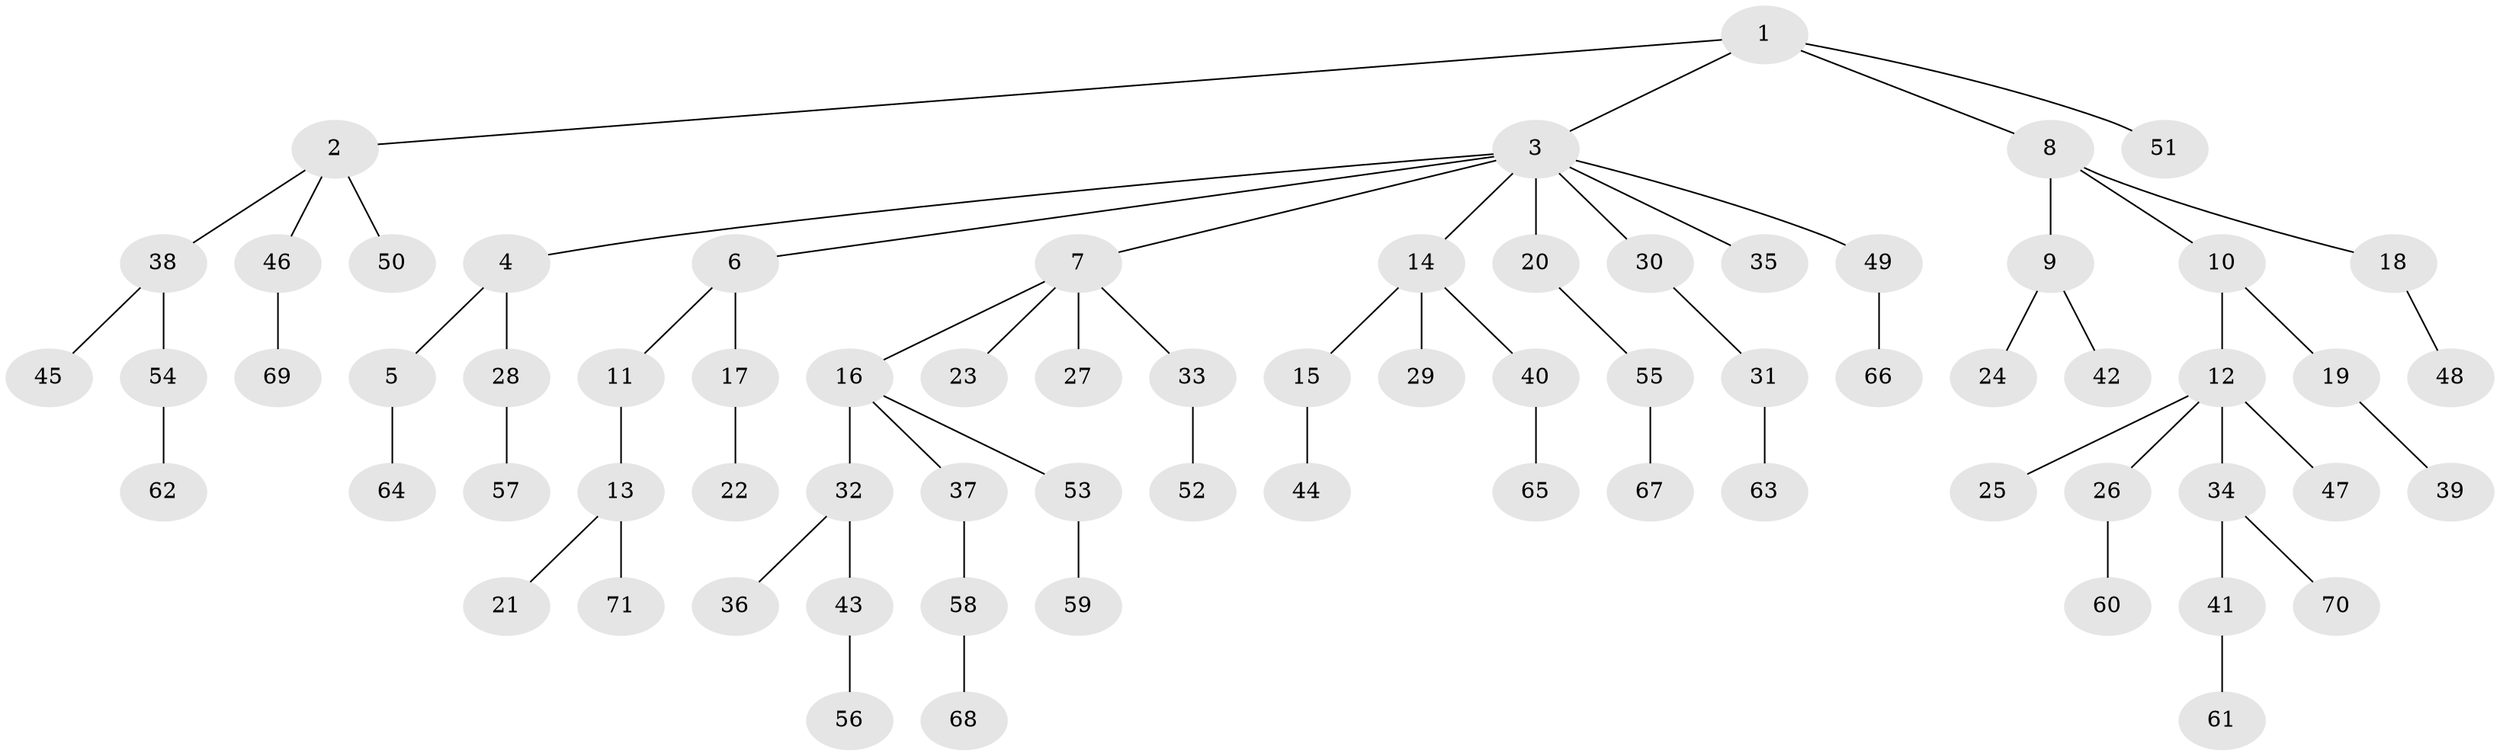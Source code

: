 // Generated by graph-tools (version 1.1) at 2025/26/03/09/25 03:26:23]
// undirected, 71 vertices, 70 edges
graph export_dot {
graph [start="1"]
  node [color=gray90,style=filled];
  1;
  2;
  3;
  4;
  5;
  6;
  7;
  8;
  9;
  10;
  11;
  12;
  13;
  14;
  15;
  16;
  17;
  18;
  19;
  20;
  21;
  22;
  23;
  24;
  25;
  26;
  27;
  28;
  29;
  30;
  31;
  32;
  33;
  34;
  35;
  36;
  37;
  38;
  39;
  40;
  41;
  42;
  43;
  44;
  45;
  46;
  47;
  48;
  49;
  50;
  51;
  52;
  53;
  54;
  55;
  56;
  57;
  58;
  59;
  60;
  61;
  62;
  63;
  64;
  65;
  66;
  67;
  68;
  69;
  70;
  71;
  1 -- 2;
  1 -- 3;
  1 -- 8;
  1 -- 51;
  2 -- 38;
  2 -- 46;
  2 -- 50;
  3 -- 4;
  3 -- 6;
  3 -- 7;
  3 -- 14;
  3 -- 20;
  3 -- 30;
  3 -- 35;
  3 -- 49;
  4 -- 5;
  4 -- 28;
  5 -- 64;
  6 -- 11;
  6 -- 17;
  7 -- 16;
  7 -- 23;
  7 -- 27;
  7 -- 33;
  8 -- 9;
  8 -- 10;
  8 -- 18;
  9 -- 24;
  9 -- 42;
  10 -- 12;
  10 -- 19;
  11 -- 13;
  12 -- 25;
  12 -- 26;
  12 -- 34;
  12 -- 47;
  13 -- 21;
  13 -- 71;
  14 -- 15;
  14 -- 29;
  14 -- 40;
  15 -- 44;
  16 -- 32;
  16 -- 37;
  16 -- 53;
  17 -- 22;
  18 -- 48;
  19 -- 39;
  20 -- 55;
  26 -- 60;
  28 -- 57;
  30 -- 31;
  31 -- 63;
  32 -- 36;
  32 -- 43;
  33 -- 52;
  34 -- 41;
  34 -- 70;
  37 -- 58;
  38 -- 45;
  38 -- 54;
  40 -- 65;
  41 -- 61;
  43 -- 56;
  46 -- 69;
  49 -- 66;
  53 -- 59;
  54 -- 62;
  55 -- 67;
  58 -- 68;
}
